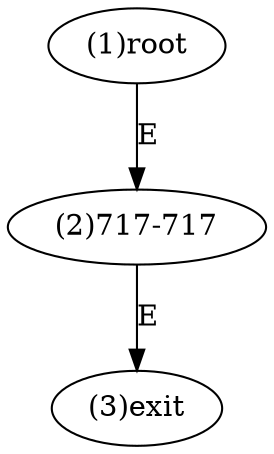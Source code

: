 digraph "" { 
1[ label="(1)root"];
2[ label="(2)717-717"];
3[ label="(3)exit"];
1->2[ label="E"];
2->3[ label="E"];
}